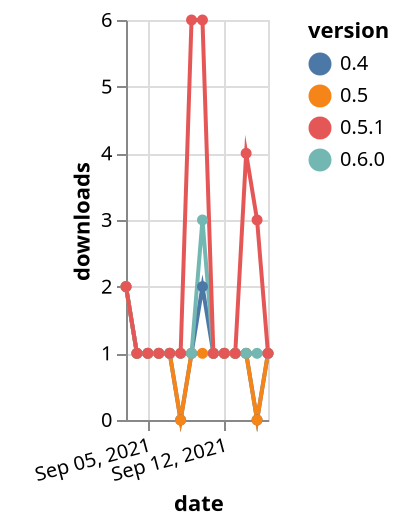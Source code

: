 {"$schema": "https://vega.github.io/schema/vega-lite/v5.json", "description": "A simple bar chart with embedded data.", "data": {"values": [{"date": "2021-09-03", "total": 121, "delta": 2, "version": "0.4"}, {"date": "2021-09-04", "total": 122, "delta": 1, "version": "0.4"}, {"date": "2021-09-05", "total": 123, "delta": 1, "version": "0.4"}, {"date": "2021-09-06", "total": 124, "delta": 1, "version": "0.4"}, {"date": "2021-09-07", "total": 125, "delta": 1, "version": "0.4"}, {"date": "2021-09-08", "total": 125, "delta": 0, "version": "0.4"}, {"date": "2021-09-09", "total": 126, "delta": 1, "version": "0.4"}, {"date": "2021-09-10", "total": 128, "delta": 2, "version": "0.4"}, {"date": "2021-09-11", "total": 129, "delta": 1, "version": "0.4"}, {"date": "2021-09-12", "total": 130, "delta": 1, "version": "0.4"}, {"date": "2021-09-13", "total": 131, "delta": 1, "version": "0.4"}, {"date": "2021-09-14", "total": 132, "delta": 1, "version": "0.4"}, {"date": "2021-09-15", "total": 132, "delta": 0, "version": "0.4"}, {"date": "2021-09-16", "total": 133, "delta": 1, "version": "0.4"}, {"date": "2021-09-03", "total": 70, "delta": 2, "version": "0.5"}, {"date": "2021-09-04", "total": 71, "delta": 1, "version": "0.5"}, {"date": "2021-09-05", "total": 72, "delta": 1, "version": "0.5"}, {"date": "2021-09-06", "total": 73, "delta": 1, "version": "0.5"}, {"date": "2021-09-07", "total": 74, "delta": 1, "version": "0.5"}, {"date": "2021-09-08", "total": 74, "delta": 0, "version": "0.5"}, {"date": "2021-09-09", "total": 75, "delta": 1, "version": "0.5"}, {"date": "2021-09-10", "total": 76, "delta": 1, "version": "0.5"}, {"date": "2021-09-11", "total": 77, "delta": 1, "version": "0.5"}, {"date": "2021-09-12", "total": 78, "delta": 1, "version": "0.5"}, {"date": "2021-09-13", "total": 79, "delta": 1, "version": "0.5"}, {"date": "2021-09-14", "total": 80, "delta": 1, "version": "0.5"}, {"date": "2021-09-15", "total": 80, "delta": 0, "version": "0.5"}, {"date": "2021-09-16", "total": 81, "delta": 1, "version": "0.5"}, {"date": "2021-09-03", "total": 27, "delta": 2, "version": "0.6.0"}, {"date": "2021-09-04", "total": 28, "delta": 1, "version": "0.6.0"}, {"date": "2021-09-05", "total": 29, "delta": 1, "version": "0.6.0"}, {"date": "2021-09-06", "total": 30, "delta": 1, "version": "0.6.0"}, {"date": "2021-09-07", "total": 31, "delta": 1, "version": "0.6.0"}, {"date": "2021-09-08", "total": 32, "delta": 1, "version": "0.6.0"}, {"date": "2021-09-09", "total": 33, "delta": 1, "version": "0.6.0"}, {"date": "2021-09-10", "total": 36, "delta": 3, "version": "0.6.0"}, {"date": "2021-09-11", "total": 37, "delta": 1, "version": "0.6.0"}, {"date": "2021-09-12", "total": 38, "delta": 1, "version": "0.6.0"}, {"date": "2021-09-13", "total": 39, "delta": 1, "version": "0.6.0"}, {"date": "2021-09-14", "total": 40, "delta": 1, "version": "0.6.0"}, {"date": "2021-09-15", "total": 41, "delta": 1, "version": "0.6.0"}, {"date": "2021-09-16", "total": 42, "delta": 1, "version": "0.6.0"}, {"date": "2021-09-03", "total": 77, "delta": 2, "version": "0.5.1"}, {"date": "2021-09-04", "total": 78, "delta": 1, "version": "0.5.1"}, {"date": "2021-09-05", "total": 79, "delta": 1, "version": "0.5.1"}, {"date": "2021-09-06", "total": 80, "delta": 1, "version": "0.5.1"}, {"date": "2021-09-07", "total": 81, "delta": 1, "version": "0.5.1"}, {"date": "2021-09-08", "total": 82, "delta": 1, "version": "0.5.1"}, {"date": "2021-09-09", "total": 88, "delta": 6, "version": "0.5.1"}, {"date": "2021-09-10", "total": 94, "delta": 6, "version": "0.5.1"}, {"date": "2021-09-11", "total": 95, "delta": 1, "version": "0.5.1"}, {"date": "2021-09-12", "total": 96, "delta": 1, "version": "0.5.1"}, {"date": "2021-09-13", "total": 97, "delta": 1, "version": "0.5.1"}, {"date": "2021-09-14", "total": 101, "delta": 4, "version": "0.5.1"}, {"date": "2021-09-15", "total": 104, "delta": 3, "version": "0.5.1"}, {"date": "2021-09-16", "total": 105, "delta": 1, "version": "0.5.1"}]}, "width": "container", "mark": {"type": "line", "point": {"filled": true}}, "encoding": {"x": {"field": "date", "type": "temporal", "timeUnit": "yearmonthdate", "title": "date", "axis": {"labelAngle": -15}}, "y": {"field": "delta", "type": "quantitative", "title": "downloads"}, "color": {"field": "version", "type": "nominal"}, "tooltip": {"field": "delta"}}}